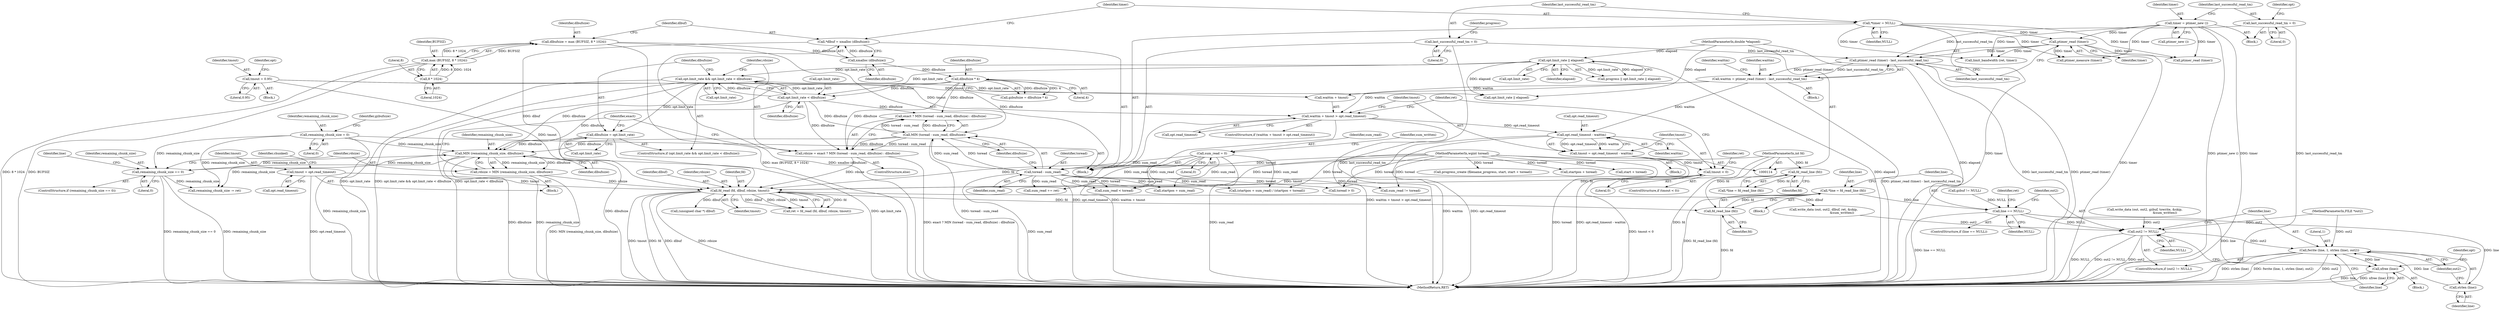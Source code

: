 digraph "0_savannah_ba6b44f6745b14dce414761a8e4b35d31b176bba@API" {
"1000723" [label="(Call,*line = fd_read_line (fd))"];
"1000725" [label="(Call,fd_read_line (fd))"];
"1000514" [label="(Call,fd_read (fd, dlbuf, rdsize, tmout))"];
"1000399" [label="(Call,fd_read_line (fd))"];
"1000116" [label="(MethodParameterIn,int fd)"];
"1000139" [label="(Call,*dlbuf = xmalloc (dlbufsize))"];
"1000141" [label="(Call,xmalloc (dlbufsize))"];
"1000131" [label="(Call,dlbufsize = max (BUFSIZ, 8 * 1024))"];
"1000133" [label="(Call,max (BUFSIZ, 8 * 1024))"];
"1000135" [label="(Call,8 * 1024)"];
"1000459" [label="(Call,rdsize = MIN (remaining_chunk_size, dlbufsize))"];
"1000461" [label="(Call,MIN (remaining_chunk_size, dlbufsize))"];
"1000186" [label="(Call,remaining_chunk_size = 0)"];
"1000392" [label="(Call,remaining_chunk_size == 0)"];
"1000357" [label="(Call,dlbufsize = opt.limit_rate)"];
"1000348" [label="(Call,opt.limit_rate && opt.limit_rate < dlbufsize)"];
"1000335" [label="(Call,opt.limit_rate || elapsed)"];
"1000122" [label="(MethodParameterIn,double *elapsed)"];
"1000352" [label="(Call,opt.limit_rate < dlbufsize)"];
"1000192" [label="(Call,dlbufsize * 4)"];
"1000367" [label="(Call,MIN (toread - sum_read, dlbufsize))"];
"1000368" [label="(Call,toread - sum_read)"];
"1000118" [label="(MethodParameterIn,wgint toread)"];
"1000178" [label="(Call,sum_read = 0)"];
"1000363" [label="(Call,rdsize = exact ? MIN (toread - sum_read, dlbufsize) : dlbufsize)"];
"1000383" [label="(Call,tmout = opt.read_timeout)"];
"1000467" [label="(Call,tmout = 0.95)"];
"1000499" [label="(Call,tmout < 0)"];
"1000491" [label="(Call,tmout = opt.read_timeout - waittm)"];
"1000493" [label="(Call,opt.read_timeout - waittm)"];
"1000483" [label="(Call,waittm + tmout > opt.read_timeout)"];
"1000476" [label="(Call,waittm = ptimer_read (timer) - last_successful_read_tm)"];
"1000478" [label="(Call,ptimer_read (timer) - last_successful_read_tm)"];
"1000479" [label="(Call,ptimer_read (timer))"];
"1000341" [label="(Call,timer = ptimer_new ())"];
"1000144" [label="(Call,*timer = NULL)"];
"1000148" [label="(Call,last_successful_read_tm = 0)"];
"1000344" [label="(Call,last_successful_read_tm = 0)"];
"1000728" [label="(Call,line == NULL)"];
"1000740" [label="(Call,out2 != NULL)"];
"1000743" [label="(Call,fwrite (line, 1, strlen (line), out2))"];
"1000749" [label="(Call,xfree (line))"];
"1000746" [label="(Call,strlen (line))"];
"1000480" [label="(Identifier,timer)"];
"1000487" [label="(Call,opt.read_timeout)"];
"1000122" [label="(MethodParameterIn,double *elapsed)"];
"1000124" [label="(MethodParameterIn,FILE *out2)"];
"1000131" [label="(Call,dlbufsize = max (BUFSIZ, 8 * 1024))"];
"1000467" [label="(Call,tmout = 0.95)"];
"1000357" [label="(Call,dlbufsize = opt.limit_rate)"];
"1000362" [label="(ControlStructure,else)"];
"1000499" [label="(Call,tmout < 0)"];
"1000336" [label="(Call,opt.limit_rate)"];
"1000371" [label="(Identifier,dlbufsize)"];
"1000385" [label="(Call,opt.read_timeout)"];
"1000146" [label="(Identifier,NULL)"];
"1000512" [label="(Call,ret = fd_read (fd, dlbuf, rdsize, tmout))"];
"1000492" [label="(Identifier,tmout)"];
"1000358" [label="(Identifier,dlbufsize)"];
"1000725" [label="(Call,fd_read_line (fd))"];
"1000133" [label="(Call,max (BUFSIZ, 8 * 1024))"];
"1000376" [label="(Identifier,exact)"];
"1000367" [label="(Call,MIN (toread - sum_read, dlbufsize))"];
"1000370" [label="(Identifier,sum_read)"];
"1000393" [label="(Identifier,remaining_chunk_size)"];
"1000466" [label="(Block,)"];
"1000317" [label="(Call,progress_create (filename_progress, start, start + toread))"];
"1000389" [label="(Identifier,chunked)"];
"1000118" [label="(MethodParameterIn,wgint toread)"];
"1000469" [label="(Literal,0.95)"];
"1000755" [label="(Call,limit_bandwidth (ret, timer))"];
"1000481" [label="(Identifier,last_successful_read_tm)"];
"1000193" [label="(Identifier,dlbufsize)"];
"1000494" [label="(Call,opt.read_timeout)"];
"1000333" [label="(Call,progress || opt.limit_rate || elapsed)"];
"1000513" [label="(Identifier,ret)"];
"1000714" [label="(Call,remaining_chunk_size -= ret)"];
"1000780" [label="(Call,startpos + toread)"];
"1000346" [label="(Literal,0)"];
"1000140" [label="(Identifier,dlbuf)"];
"1000383" [label="(Call,tmout = opt.read_timeout)"];
"1000344" [label="(Call,last_successful_read_tm = 0)"];
"1000729" [label="(Identifier,line)"];
"1000125" [label="(Block,)"];
"1000723" [label="(Call,*line = fd_read_line (fd))"];
"1000353" [label="(Call,opt.limit_rate)"];
"1000738" [label="(Block,)"];
"1000179" [label="(Identifier,sum_read)"];
"1000190" [label="(Call,gzbufsize = dlbufsize * 4)"];
"1000394" [label="(Literal,0)"];
"1000398" [label="(Identifier,line)"];
"1000350" [label="(Identifier,opt)"];
"1000191" [label="(Identifier,gzbufsize)"];
"1000777" [label="(Call,startpos + sum_read)"];
"1000582" [label="(Call,(unsigned char *) dlbuf)"];
"1000397" [label="(Call,*line = fd_read_line (fd))"];
"1000136" [label="(Literal,8)"];
"1000116" [label="(MethodParameterIn,int fd)"];
"1000744" [label="(Identifier,line)"];
"1000356" [label="(Identifier,dlbufsize)"];
"1000567" [label="(Call,gzbuf != NULL)"];
"1000747" [label="(Identifier,line)"];
"1000484" [label="(Call,waittm + tmout)"];
"1000343" [label="(Call,ptimer_new ())"];
"1000501" [label="(Literal,0)"];
"1000468" [label="(Identifier,tmout)"];
"1000724" [label="(Identifier,line)"];
"1000347" [label="(ControlStructure,if (opt.limit_rate && opt.limit_rate < dlbufsize))"];
"1000380" [label="(Block,)"];
"1000339" [label="(Identifier,elapsed)"];
"1000515" [label="(Identifier,fd)"];
"1000345" [label="(Identifier,last_successful_read_tm)"];
"1000180" [label="(Literal,0)"];
"1000142" [label="(Identifier,dlbufsize)"];
"1000349" [label="(Call,opt.limit_rate)"];
"1000498" [label="(ControlStructure,if (tmout < 0))"];
"1000631" [label="(Call,sum_read != toread)"];
"1000153" [label="(Identifier,progress)"];
"1000335" [label="(Call,opt.limit_rate || elapsed)"];
"1000753" [label="(Identifier,opt)"];
"1000399" [label="(Call,fd_read_line (fd))"];
"1000749" [label="(Call,xfree (line))"];
"1000493" [label="(Call,opt.read_timeout - waittm)"];
"1000187" [label="(Identifier,remaining_chunk_size)"];
"1000514" [label="(Call,fd_read (fd, dlbuf, rdsize, tmout))"];
"1000141" [label="(Call,xmalloc (dlbufsize))"];
"1000148" [label="(Call,last_successful_read_tm = 0)"];
"1000340" [label="(Block,)"];
"1000783" [label="(MethodReturn,RET)"];
"1000763" [label="(Call,ptimer_read (timer))"];
"1000132" [label="(Identifier,dlbufsize)"];
"1000364" [label="(Identifier,rdsize)"];
"1000365" [label="(Call,exact ? MIN (toread - sum_read, dlbufsize) : dlbufsize)"];
"1000150" [label="(Literal,0)"];
"1000392" [label="(Call,remaining_chunk_size == 0)"];
"1000491" [label="(Call,tmout = opt.read_timeout - waittm)"];
"1000516" [label="(Identifier,dlbuf)"];
"1000320" [label="(Call,start + toread)"];
"1000517" [label="(Identifier,rdsize)"];
"1000188" [label="(Literal,0)"];
"1000500" [label="(Identifier,tmout)"];
"1000505" [label="(Identifier,ret)"];
"1000743" [label="(Call,fwrite (line, 1, strlen (line), out2))"];
"1000767" [label="(Call,toread > 0)"];
"1000145" [label="(Identifier,timer)"];
"1000485" [label="(Identifier,waittm)"];
"1000477" [label="(Identifier,waittm)"];
"1000730" [label="(Identifier,NULL)"];
"1000728" [label="(Call,line == NULL)"];
"1000490" [label="(Block,)"];
"1000746" [label="(Call,strlen (line))"];
"1000685" [label="(Call,write_data (out, out2, dlbuf, ret, &skip,\n                                      &sum_written))"];
"1000460" [label="(Identifier,rdsize)"];
"1000134" [label="(Identifier,BUFSIZ)"];
"1000727" [label="(ControlStructure,if (line == NULL))"];
"1000478" [label="(Call,ptimer_read (timer) - last_successful_read_tm)"];
"1000739" [label="(ControlStructure,if (out2 != NULL))"];
"1000733" [label="(Identifier,ret)"];
"1000541" [label="(Call,opt.limit_rate || elapsed)"];
"1000721" [label="(Block,)"];
"1000776" [label="(Call,(startpos + sum_read) / (startpos + toread))"];
"1000741" [label="(Identifier,out2)"];
"1000363" [label="(Call,rdsize = exact ? MIN (toread - sum_read, dlbufsize) : dlbufsize)"];
"1000483" [label="(Call,waittm + tmout > opt.read_timeout)"];
"1000194" [label="(Literal,4)"];
"1000518" [label="(Identifier,tmout)"];
"1000476" [label="(Call,waittm = ptimer_read (timer) - last_successful_read_tm)"];
"1000482" [label="(ControlStructure,if (waittm + tmout > opt.read_timeout))"];
"1000459" [label="(Call,rdsize = MIN (remaining_chunk_size, dlbufsize))"];
"1000462" [label="(Identifier,remaining_chunk_size)"];
"1000472" [label="(Identifier,opt)"];
"1000178" [label="(Call,sum_read = 0)"];
"1000400" [label="(Identifier,fd)"];
"1000461" [label="(Call,MIN (remaining_chunk_size, dlbufsize))"];
"1000547" [label="(Call,ptimer_measure (timer))"];
"1000139" [label="(Call,*dlbuf = xmalloc (dlbufsize))"];
"1000384" [label="(Identifier,tmout)"];
"1000186" [label="(Call,remaining_chunk_size = 0)"];
"1000144" [label="(Call,*timer = NULL)"];
"1000192" [label="(Call,dlbufsize * 4)"];
"1000742" [label="(Identifier,NULL)"];
"1000463" [label="(Identifier,dlbufsize)"];
"1000137" [label="(Literal,1024)"];
"1000745" [label="(Literal,1)"];
"1000740" [label="(Call,out2 != NULL)"];
"1000563" [label="(Call,sum_read += ret)"];
"1000341" [label="(Call,timer = ptimer_new ())"];
"1000352" [label="(Call,opt.limit_rate < dlbufsize)"];
"1000391" [label="(ControlStructure,if (remaining_chunk_size == 0))"];
"1000497" [label="(Identifier,waittm)"];
"1000650" [label="(Call,write_data (out, out2, gzbuf, towrite, &skip,\n                                          &sum_written))"];
"1000479" [label="(Call,ptimer_read (timer))"];
"1000348" [label="(Call,opt.limit_rate && opt.limit_rate < dlbufsize)"];
"1000377" [label="(Call,sum_read < toread)"];
"1000359" [label="(Call,opt.limit_rate)"];
"1000342" [label="(Identifier,timer)"];
"1000149" [label="(Identifier,last_successful_read_tm)"];
"1000135" [label="(Call,8 * 1024)"];
"1000726" [label="(Identifier,fd)"];
"1000369" [label="(Identifier,toread)"];
"1000750" [label="(Identifier,line)"];
"1000183" [label="(Identifier,sum_written)"];
"1000748" [label="(Identifier,out2)"];
"1000368" [label="(Call,toread - sum_read)"];
"1000474" [label="(Block,)"];
"1000723" -> "1000721"  [label="AST: "];
"1000723" -> "1000725"  [label="CFG: "];
"1000724" -> "1000723"  [label="AST: "];
"1000725" -> "1000723"  [label="AST: "];
"1000729" -> "1000723"  [label="CFG: "];
"1000723" -> "1000783"  [label="DDG: fd_read_line (fd)"];
"1000725" -> "1000723"  [label="DDG: fd"];
"1000723" -> "1000728"  [label="DDG: line"];
"1000725" -> "1000726"  [label="CFG: "];
"1000726" -> "1000725"  [label="AST: "];
"1000725" -> "1000783"  [label="DDG: fd"];
"1000514" -> "1000725"  [label="DDG: fd"];
"1000116" -> "1000725"  [label="DDG: fd"];
"1000514" -> "1000512"  [label="AST: "];
"1000514" -> "1000518"  [label="CFG: "];
"1000515" -> "1000514"  [label="AST: "];
"1000516" -> "1000514"  [label="AST: "];
"1000517" -> "1000514"  [label="AST: "];
"1000518" -> "1000514"  [label="AST: "];
"1000512" -> "1000514"  [label="CFG: "];
"1000514" -> "1000783"  [label="DDG: tmout"];
"1000514" -> "1000783"  [label="DDG: fd"];
"1000514" -> "1000783"  [label="DDG: dlbuf"];
"1000514" -> "1000783"  [label="DDG: rdsize"];
"1000514" -> "1000512"  [label="DDG: fd"];
"1000514" -> "1000512"  [label="DDG: dlbuf"];
"1000514" -> "1000512"  [label="DDG: rdsize"];
"1000514" -> "1000512"  [label="DDG: tmout"];
"1000399" -> "1000514"  [label="DDG: fd"];
"1000116" -> "1000514"  [label="DDG: fd"];
"1000139" -> "1000514"  [label="DDG: dlbuf"];
"1000459" -> "1000514"  [label="DDG: rdsize"];
"1000363" -> "1000514"  [label="DDG: rdsize"];
"1000383" -> "1000514"  [label="DDG: tmout"];
"1000467" -> "1000514"  [label="DDG: tmout"];
"1000499" -> "1000514"  [label="DDG: tmout"];
"1000514" -> "1000582"  [label="DDG: dlbuf"];
"1000514" -> "1000685"  [label="DDG: dlbuf"];
"1000399" -> "1000397"  [label="AST: "];
"1000399" -> "1000400"  [label="CFG: "];
"1000400" -> "1000399"  [label="AST: "];
"1000397" -> "1000399"  [label="CFG: "];
"1000399" -> "1000397"  [label="DDG: fd"];
"1000116" -> "1000399"  [label="DDG: fd"];
"1000116" -> "1000114"  [label="AST: "];
"1000116" -> "1000783"  [label="DDG: fd"];
"1000139" -> "1000125"  [label="AST: "];
"1000139" -> "1000141"  [label="CFG: "];
"1000140" -> "1000139"  [label="AST: "];
"1000141" -> "1000139"  [label="AST: "];
"1000145" -> "1000139"  [label="CFG: "];
"1000139" -> "1000783"  [label="DDG: xmalloc (dlbufsize)"];
"1000141" -> "1000139"  [label="DDG: dlbufsize"];
"1000141" -> "1000142"  [label="CFG: "];
"1000142" -> "1000141"  [label="AST: "];
"1000131" -> "1000141"  [label="DDG: dlbufsize"];
"1000141" -> "1000192"  [label="DDG: dlbufsize"];
"1000131" -> "1000125"  [label="AST: "];
"1000131" -> "1000133"  [label="CFG: "];
"1000132" -> "1000131"  [label="AST: "];
"1000133" -> "1000131"  [label="AST: "];
"1000140" -> "1000131"  [label="CFG: "];
"1000131" -> "1000783"  [label="DDG: max (BUFSIZ, 8 * 1024)"];
"1000133" -> "1000131"  [label="DDG: BUFSIZ"];
"1000133" -> "1000131"  [label="DDG: 8 * 1024"];
"1000133" -> "1000135"  [label="CFG: "];
"1000134" -> "1000133"  [label="AST: "];
"1000135" -> "1000133"  [label="AST: "];
"1000133" -> "1000783"  [label="DDG: BUFSIZ"];
"1000133" -> "1000783"  [label="DDG: 8 * 1024"];
"1000135" -> "1000133"  [label="DDG: 8"];
"1000135" -> "1000133"  [label="DDG: 1024"];
"1000135" -> "1000137"  [label="CFG: "];
"1000136" -> "1000135"  [label="AST: "];
"1000137" -> "1000135"  [label="AST: "];
"1000459" -> "1000380"  [label="AST: "];
"1000459" -> "1000461"  [label="CFG: "];
"1000460" -> "1000459"  [label="AST: "];
"1000461" -> "1000459"  [label="AST: "];
"1000376" -> "1000459"  [label="CFG: "];
"1000459" -> "1000783"  [label="DDG: MIN (remaining_chunk_size, dlbufsize)"];
"1000461" -> "1000459"  [label="DDG: remaining_chunk_size"];
"1000461" -> "1000459"  [label="DDG: dlbufsize"];
"1000461" -> "1000463"  [label="CFG: "];
"1000462" -> "1000461"  [label="AST: "];
"1000463" -> "1000461"  [label="AST: "];
"1000461" -> "1000783"  [label="DDG: dlbufsize"];
"1000461" -> "1000783"  [label="DDG: remaining_chunk_size"];
"1000461" -> "1000392"  [label="DDG: remaining_chunk_size"];
"1000186" -> "1000461"  [label="DDG: remaining_chunk_size"];
"1000392" -> "1000461"  [label="DDG: remaining_chunk_size"];
"1000357" -> "1000461"  [label="DDG: dlbufsize"];
"1000352" -> "1000461"  [label="DDG: dlbufsize"];
"1000192" -> "1000461"  [label="DDG: dlbufsize"];
"1000367" -> "1000461"  [label="DDG: dlbufsize"];
"1000461" -> "1000714"  [label="DDG: remaining_chunk_size"];
"1000186" -> "1000125"  [label="AST: "];
"1000186" -> "1000188"  [label="CFG: "];
"1000187" -> "1000186"  [label="AST: "];
"1000188" -> "1000186"  [label="AST: "];
"1000191" -> "1000186"  [label="CFG: "];
"1000186" -> "1000783"  [label="DDG: remaining_chunk_size"];
"1000186" -> "1000392"  [label="DDG: remaining_chunk_size"];
"1000186" -> "1000714"  [label="DDG: remaining_chunk_size"];
"1000392" -> "1000391"  [label="AST: "];
"1000392" -> "1000394"  [label="CFG: "];
"1000393" -> "1000392"  [label="AST: "];
"1000394" -> "1000392"  [label="AST: "];
"1000398" -> "1000392"  [label="CFG: "];
"1000460" -> "1000392"  [label="CFG: "];
"1000392" -> "1000783"  [label="DDG: remaining_chunk_size == 0"];
"1000392" -> "1000783"  [label="DDG: remaining_chunk_size"];
"1000392" -> "1000714"  [label="DDG: remaining_chunk_size"];
"1000357" -> "1000347"  [label="AST: "];
"1000357" -> "1000359"  [label="CFG: "];
"1000358" -> "1000357"  [label="AST: "];
"1000359" -> "1000357"  [label="AST: "];
"1000376" -> "1000357"  [label="CFG: "];
"1000357" -> "1000783"  [label="DDG: dlbufsize"];
"1000357" -> "1000783"  [label="DDG: opt.limit_rate"];
"1000348" -> "1000357"  [label="DDG: opt.limit_rate"];
"1000348" -> "1000347"  [label="AST: "];
"1000348" -> "1000349"  [label="CFG: "];
"1000348" -> "1000352"  [label="CFG: "];
"1000349" -> "1000348"  [label="AST: "];
"1000352" -> "1000348"  [label="AST: "];
"1000358" -> "1000348"  [label="CFG: "];
"1000364" -> "1000348"  [label="CFG: "];
"1000348" -> "1000783"  [label="DDG: opt.limit_rate"];
"1000348" -> "1000783"  [label="DDG: opt.limit_rate && opt.limit_rate < dlbufsize"];
"1000348" -> "1000783"  [label="DDG: opt.limit_rate < dlbufsize"];
"1000335" -> "1000348"  [label="DDG: opt.limit_rate"];
"1000352" -> "1000348"  [label="DDG: opt.limit_rate"];
"1000352" -> "1000348"  [label="DDG: dlbufsize"];
"1000348" -> "1000541"  [label="DDG: opt.limit_rate"];
"1000335" -> "1000333"  [label="AST: "];
"1000335" -> "1000336"  [label="CFG: "];
"1000335" -> "1000339"  [label="CFG: "];
"1000336" -> "1000335"  [label="AST: "];
"1000339" -> "1000335"  [label="AST: "];
"1000333" -> "1000335"  [label="CFG: "];
"1000335" -> "1000783"  [label="DDG: elapsed"];
"1000335" -> "1000333"  [label="DDG: opt.limit_rate"];
"1000335" -> "1000333"  [label="DDG: elapsed"];
"1000122" -> "1000335"  [label="DDG: elapsed"];
"1000335" -> "1000352"  [label="DDG: opt.limit_rate"];
"1000335" -> "1000541"  [label="DDG: elapsed"];
"1000122" -> "1000114"  [label="AST: "];
"1000122" -> "1000783"  [label="DDG: elapsed"];
"1000122" -> "1000541"  [label="DDG: elapsed"];
"1000352" -> "1000356"  [label="CFG: "];
"1000353" -> "1000352"  [label="AST: "];
"1000356" -> "1000352"  [label="AST: "];
"1000192" -> "1000352"  [label="DDG: dlbufsize"];
"1000352" -> "1000363"  [label="DDG: dlbufsize"];
"1000352" -> "1000367"  [label="DDG: dlbufsize"];
"1000352" -> "1000365"  [label="DDG: dlbufsize"];
"1000192" -> "1000190"  [label="AST: "];
"1000192" -> "1000194"  [label="CFG: "];
"1000193" -> "1000192"  [label="AST: "];
"1000194" -> "1000192"  [label="AST: "];
"1000190" -> "1000192"  [label="CFG: "];
"1000192" -> "1000190"  [label="DDG: dlbufsize"];
"1000192" -> "1000190"  [label="DDG: 4"];
"1000192" -> "1000363"  [label="DDG: dlbufsize"];
"1000192" -> "1000367"  [label="DDG: dlbufsize"];
"1000192" -> "1000365"  [label="DDG: dlbufsize"];
"1000367" -> "1000365"  [label="AST: "];
"1000367" -> "1000371"  [label="CFG: "];
"1000368" -> "1000367"  [label="AST: "];
"1000371" -> "1000367"  [label="AST: "];
"1000365" -> "1000367"  [label="CFG: "];
"1000367" -> "1000783"  [label="DDG: toread - sum_read"];
"1000367" -> "1000363"  [label="DDG: toread - sum_read"];
"1000367" -> "1000363"  [label="DDG: dlbufsize"];
"1000367" -> "1000365"  [label="DDG: toread - sum_read"];
"1000367" -> "1000365"  [label="DDG: dlbufsize"];
"1000368" -> "1000367"  [label="DDG: toread"];
"1000368" -> "1000367"  [label="DDG: sum_read"];
"1000368" -> "1000370"  [label="CFG: "];
"1000369" -> "1000368"  [label="AST: "];
"1000370" -> "1000368"  [label="AST: "];
"1000371" -> "1000368"  [label="CFG: "];
"1000368" -> "1000783"  [label="DDG: sum_read"];
"1000118" -> "1000368"  [label="DDG: toread"];
"1000178" -> "1000368"  [label="DDG: sum_read"];
"1000368" -> "1000377"  [label="DDG: sum_read"];
"1000368" -> "1000377"  [label="DDG: toread"];
"1000368" -> "1000563"  [label="DDG: sum_read"];
"1000368" -> "1000631"  [label="DDG: toread"];
"1000368" -> "1000767"  [label="DDG: toread"];
"1000368" -> "1000776"  [label="DDG: sum_read"];
"1000368" -> "1000777"  [label="DDG: sum_read"];
"1000118" -> "1000114"  [label="AST: "];
"1000118" -> "1000783"  [label="DDG: toread"];
"1000118" -> "1000317"  [label="DDG: toread"];
"1000118" -> "1000320"  [label="DDG: toread"];
"1000118" -> "1000377"  [label="DDG: toread"];
"1000118" -> "1000631"  [label="DDG: toread"];
"1000118" -> "1000767"  [label="DDG: toread"];
"1000118" -> "1000776"  [label="DDG: toread"];
"1000118" -> "1000780"  [label="DDG: toread"];
"1000178" -> "1000125"  [label="AST: "];
"1000178" -> "1000180"  [label="CFG: "];
"1000179" -> "1000178"  [label="AST: "];
"1000180" -> "1000178"  [label="AST: "];
"1000183" -> "1000178"  [label="CFG: "];
"1000178" -> "1000783"  [label="DDG: sum_read"];
"1000178" -> "1000377"  [label="DDG: sum_read"];
"1000178" -> "1000563"  [label="DDG: sum_read"];
"1000178" -> "1000776"  [label="DDG: sum_read"];
"1000178" -> "1000777"  [label="DDG: sum_read"];
"1000363" -> "1000362"  [label="AST: "];
"1000363" -> "1000365"  [label="CFG: "];
"1000364" -> "1000363"  [label="AST: "];
"1000365" -> "1000363"  [label="AST: "];
"1000376" -> "1000363"  [label="CFG: "];
"1000363" -> "1000783"  [label="DDG: exact ? MIN (toread - sum_read, dlbufsize) : dlbufsize"];
"1000383" -> "1000380"  [label="AST: "];
"1000383" -> "1000385"  [label="CFG: "];
"1000384" -> "1000383"  [label="AST: "];
"1000385" -> "1000383"  [label="AST: "];
"1000389" -> "1000383"  [label="CFG: "];
"1000383" -> "1000783"  [label="DDG: opt.read_timeout"];
"1000467" -> "1000466"  [label="AST: "];
"1000467" -> "1000469"  [label="CFG: "];
"1000468" -> "1000467"  [label="AST: "];
"1000469" -> "1000467"  [label="AST: "];
"1000472" -> "1000467"  [label="CFG: "];
"1000467" -> "1000483"  [label="DDG: tmout"];
"1000467" -> "1000484"  [label="DDG: tmout"];
"1000499" -> "1000498"  [label="AST: "];
"1000499" -> "1000501"  [label="CFG: "];
"1000500" -> "1000499"  [label="AST: "];
"1000501" -> "1000499"  [label="AST: "];
"1000505" -> "1000499"  [label="CFG: "];
"1000513" -> "1000499"  [label="CFG: "];
"1000499" -> "1000783"  [label="DDG: tmout < 0"];
"1000491" -> "1000499"  [label="DDG: tmout"];
"1000491" -> "1000490"  [label="AST: "];
"1000491" -> "1000493"  [label="CFG: "];
"1000492" -> "1000491"  [label="AST: "];
"1000493" -> "1000491"  [label="AST: "];
"1000500" -> "1000491"  [label="CFG: "];
"1000491" -> "1000783"  [label="DDG: opt.read_timeout - waittm"];
"1000493" -> "1000491"  [label="DDG: opt.read_timeout"];
"1000493" -> "1000491"  [label="DDG: waittm"];
"1000493" -> "1000497"  [label="CFG: "];
"1000494" -> "1000493"  [label="AST: "];
"1000497" -> "1000493"  [label="AST: "];
"1000493" -> "1000783"  [label="DDG: opt.read_timeout"];
"1000493" -> "1000783"  [label="DDG: waittm"];
"1000483" -> "1000493"  [label="DDG: opt.read_timeout"];
"1000476" -> "1000493"  [label="DDG: waittm"];
"1000483" -> "1000482"  [label="AST: "];
"1000483" -> "1000487"  [label="CFG: "];
"1000484" -> "1000483"  [label="AST: "];
"1000487" -> "1000483"  [label="AST: "];
"1000492" -> "1000483"  [label="CFG: "];
"1000513" -> "1000483"  [label="CFG: "];
"1000483" -> "1000783"  [label="DDG: waittm + tmout > opt.read_timeout"];
"1000483" -> "1000783"  [label="DDG: opt.read_timeout"];
"1000483" -> "1000783"  [label="DDG: waittm + tmout"];
"1000476" -> "1000483"  [label="DDG: waittm"];
"1000476" -> "1000474"  [label="AST: "];
"1000476" -> "1000478"  [label="CFG: "];
"1000477" -> "1000476"  [label="AST: "];
"1000478" -> "1000476"  [label="AST: "];
"1000485" -> "1000476"  [label="CFG: "];
"1000476" -> "1000783"  [label="DDG: ptimer_read (timer) - last_successful_read_tm"];
"1000478" -> "1000476"  [label="DDG: ptimer_read (timer)"];
"1000478" -> "1000476"  [label="DDG: last_successful_read_tm"];
"1000476" -> "1000484"  [label="DDG: waittm"];
"1000478" -> "1000481"  [label="CFG: "];
"1000479" -> "1000478"  [label="AST: "];
"1000481" -> "1000478"  [label="AST: "];
"1000478" -> "1000783"  [label="DDG: ptimer_read (timer)"];
"1000478" -> "1000783"  [label="DDG: last_successful_read_tm"];
"1000479" -> "1000478"  [label="DDG: timer"];
"1000148" -> "1000478"  [label="DDG: last_successful_read_tm"];
"1000344" -> "1000478"  [label="DDG: last_successful_read_tm"];
"1000479" -> "1000480"  [label="CFG: "];
"1000480" -> "1000479"  [label="AST: "];
"1000481" -> "1000479"  [label="CFG: "];
"1000479" -> "1000783"  [label="DDG: timer"];
"1000341" -> "1000479"  [label="DDG: timer"];
"1000144" -> "1000479"  [label="DDG: timer"];
"1000479" -> "1000547"  [label="DDG: timer"];
"1000479" -> "1000755"  [label="DDG: timer"];
"1000479" -> "1000763"  [label="DDG: timer"];
"1000341" -> "1000340"  [label="AST: "];
"1000341" -> "1000343"  [label="CFG: "];
"1000342" -> "1000341"  [label="AST: "];
"1000343" -> "1000341"  [label="AST: "];
"1000345" -> "1000341"  [label="CFG: "];
"1000341" -> "1000783"  [label="DDG: ptimer_new ()"];
"1000341" -> "1000783"  [label="DDG: timer"];
"1000341" -> "1000547"  [label="DDG: timer"];
"1000341" -> "1000755"  [label="DDG: timer"];
"1000341" -> "1000763"  [label="DDG: timer"];
"1000144" -> "1000125"  [label="AST: "];
"1000144" -> "1000146"  [label="CFG: "];
"1000145" -> "1000144"  [label="AST: "];
"1000146" -> "1000144"  [label="AST: "];
"1000149" -> "1000144"  [label="CFG: "];
"1000144" -> "1000783"  [label="DDG: timer"];
"1000144" -> "1000547"  [label="DDG: timer"];
"1000144" -> "1000755"  [label="DDG: timer"];
"1000144" -> "1000763"  [label="DDG: timer"];
"1000148" -> "1000125"  [label="AST: "];
"1000148" -> "1000150"  [label="CFG: "];
"1000149" -> "1000148"  [label="AST: "];
"1000150" -> "1000148"  [label="AST: "];
"1000153" -> "1000148"  [label="CFG: "];
"1000148" -> "1000783"  [label="DDG: last_successful_read_tm"];
"1000344" -> "1000340"  [label="AST: "];
"1000344" -> "1000346"  [label="CFG: "];
"1000345" -> "1000344"  [label="AST: "];
"1000346" -> "1000344"  [label="AST: "];
"1000350" -> "1000344"  [label="CFG: "];
"1000344" -> "1000783"  [label="DDG: last_successful_read_tm"];
"1000728" -> "1000727"  [label="AST: "];
"1000728" -> "1000730"  [label="CFG: "];
"1000729" -> "1000728"  [label="AST: "];
"1000730" -> "1000728"  [label="AST: "];
"1000733" -> "1000728"  [label="CFG: "];
"1000741" -> "1000728"  [label="CFG: "];
"1000728" -> "1000783"  [label="DDG: line == NULL"];
"1000567" -> "1000728"  [label="DDG: NULL"];
"1000728" -> "1000740"  [label="DDG: NULL"];
"1000728" -> "1000746"  [label="DDG: line"];
"1000728" -> "1000749"  [label="DDG: line"];
"1000740" -> "1000739"  [label="AST: "];
"1000740" -> "1000742"  [label="CFG: "];
"1000741" -> "1000740"  [label="AST: "];
"1000742" -> "1000740"  [label="AST: "];
"1000744" -> "1000740"  [label="CFG: "];
"1000750" -> "1000740"  [label="CFG: "];
"1000740" -> "1000783"  [label="DDG: NULL"];
"1000740" -> "1000783"  [label="DDG: out2 != NULL"];
"1000740" -> "1000783"  [label="DDG: out2"];
"1000650" -> "1000740"  [label="DDG: out2"];
"1000685" -> "1000740"  [label="DDG: out2"];
"1000124" -> "1000740"  [label="DDG: out2"];
"1000740" -> "1000743"  [label="DDG: out2"];
"1000743" -> "1000739"  [label="AST: "];
"1000743" -> "1000748"  [label="CFG: "];
"1000744" -> "1000743"  [label="AST: "];
"1000745" -> "1000743"  [label="AST: "];
"1000746" -> "1000743"  [label="AST: "];
"1000748" -> "1000743"  [label="AST: "];
"1000750" -> "1000743"  [label="CFG: "];
"1000743" -> "1000783"  [label="DDG: out2"];
"1000743" -> "1000783"  [label="DDG: strlen (line)"];
"1000743" -> "1000783"  [label="DDG: fwrite (line, 1, strlen (line), out2)"];
"1000746" -> "1000743"  [label="DDG: line"];
"1000124" -> "1000743"  [label="DDG: out2"];
"1000743" -> "1000749"  [label="DDG: line"];
"1000749" -> "1000738"  [label="AST: "];
"1000749" -> "1000750"  [label="CFG: "];
"1000750" -> "1000749"  [label="AST: "];
"1000753" -> "1000749"  [label="CFG: "];
"1000749" -> "1000783"  [label="DDG: line"];
"1000749" -> "1000783"  [label="DDG: xfree (line)"];
"1000746" -> "1000747"  [label="CFG: "];
"1000747" -> "1000746"  [label="AST: "];
"1000748" -> "1000746"  [label="CFG: "];
}
